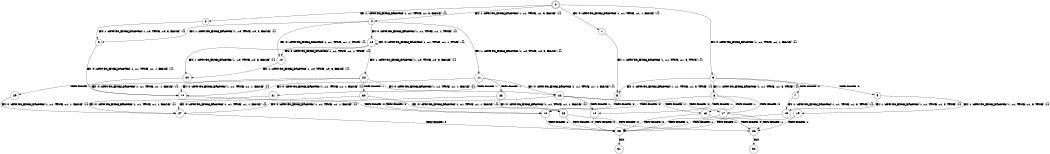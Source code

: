 digraph BCG {
size = "7, 10.5";
center = TRUE;
node [shape = circle];
0 [peripheries = 2];
0 -> 1 [label = "EX !0 !ATOMIC_EXCH_BRANCH (1, +1, TRUE, +1, 1, FALSE) !{}"];
0 -> 2 [label = "EX !1 !ATOMIC_EXCH_BRANCH (1, +1, TRUE, +1, 3, FALSE) !{}"];
0 -> 3 [label = "EX !0 !ATOMIC_EXCH_BRANCH (1, +1, TRUE, +1, 1, FALSE) !{}"];
0 -> 4 [label = "EX !1 !ATOMIC_EXCH_BRANCH (1, +1, TRUE, +1, 3, FALSE) !{}"];
1 -> 5 [label = "EX !1 !ATOMIC_EXCH_BRANCH (1, +1, TRUE, +1, 3, TRUE) !{}"];
2 -> 6 [label = "EX !1 !ATOMIC_EXCH_BRANCH (1, +0, TRUE, +0, 3, FALSE) !{}"];
3 -> 5 [label = "EX !1 !ATOMIC_EXCH_BRANCH (1, +1, TRUE, +1, 3, TRUE) !{}"];
3 -> 7 [label = "TERMINATE !0"];
3 -> 8 [label = "EX !1 !ATOMIC_EXCH_BRANCH (1, +1, TRUE, +1, 3, TRUE) !{}"];
3 -> 9 [label = "TERMINATE !0"];
4 -> 6 [label = "EX !1 !ATOMIC_EXCH_BRANCH (1, +0, TRUE, +0, 3, FALSE) !{}"];
4 -> 10 [label = "EX !0 !ATOMIC_EXCH_BRANCH (1, +1, TRUE, +1, 1, TRUE) !{}"];
4 -> 11 [label = "EX !1 !ATOMIC_EXCH_BRANCH (1, +0, TRUE, +0, 3, FALSE) !{}"];
4 -> 12 [label = "EX !0 !ATOMIC_EXCH_BRANCH (1, +1, TRUE, +1, 1, TRUE) !{}"];
5 -> 13 [label = "TERMINATE !0"];
6 -> 14 [label = "EX !0 !ATOMIC_EXCH_BRANCH (1, +1, TRUE, +1, 1, FALSE) !{}"];
7 -> 15 [label = "EX !1 !ATOMIC_EXCH_BRANCH (1, +1, TRUE, +1, 3, TRUE) !{}"];
8 -> 13 [label = "TERMINATE !0"];
8 -> 16 [label = "TERMINATE !1"];
8 -> 17 [label = "TERMINATE !0"];
8 -> 18 [label = "TERMINATE !1"];
9 -> 15 [label = "EX !1 !ATOMIC_EXCH_BRANCH (1, +1, TRUE, +1, 3, TRUE) !{}"];
9 -> 19 [label = "EX !1 !ATOMIC_EXCH_BRANCH (1, +1, TRUE, +1, 3, TRUE) !{}"];
10 -> 20 [label = "EX !1 !ATOMIC_EXCH_BRANCH (1, +0, TRUE, +0, 3, FALSE) !{}"];
11 -> 14 [label = "EX !0 !ATOMIC_EXCH_BRANCH (1, +1, TRUE, +1, 1, FALSE) !{}"];
11 -> 21 [label = "TERMINATE !1"];
11 -> 22 [label = "EX !0 !ATOMIC_EXCH_BRANCH (1, +1, TRUE, +1, 1, FALSE) !{}"];
11 -> 23 [label = "TERMINATE !1"];
12 -> 10 [label = "EX !0 !ATOMIC_EXCH_BRANCH (1, +1, TRUE, +1, 1, TRUE) !{}"];
12 -> 20 [label = "EX !1 !ATOMIC_EXCH_BRANCH (1, +0, TRUE, +0, 3, FALSE) !{}"];
12 -> 12 [label = "EX !0 !ATOMIC_EXCH_BRANCH (1, +1, TRUE, +1, 1, TRUE) !{}"];
12 -> 24 [label = "EX !1 !ATOMIC_EXCH_BRANCH (1, +0, TRUE, +0, 3, FALSE) !{}"];
13 -> 25 [label = "TERMINATE !1"];
14 -> 13 [label = "TERMINATE !0"];
15 -> 25 [label = "TERMINATE !1"];
16 -> 25 [label = "TERMINATE !0"];
17 -> 25 [label = "TERMINATE !1"];
17 -> 26 [label = "TERMINATE !1"];
18 -> 25 [label = "TERMINATE !0"];
18 -> 26 [label = "TERMINATE !0"];
19 -> 25 [label = "TERMINATE !1"];
19 -> 26 [label = "TERMINATE !1"];
20 -> 14 [label = "EX !0 !ATOMIC_EXCH_BRANCH (1, +1, TRUE, +1, 1, FALSE) !{}"];
21 -> 27 [label = "EX !0 !ATOMIC_EXCH_BRANCH (1, +1, TRUE, +1, 1, FALSE) !{}"];
22 -> 13 [label = "TERMINATE !0"];
22 -> 16 [label = "TERMINATE !1"];
22 -> 17 [label = "TERMINATE !0"];
22 -> 18 [label = "TERMINATE !1"];
23 -> 27 [label = "EX !0 !ATOMIC_EXCH_BRANCH (1, +1, TRUE, +1, 1, FALSE) !{}"];
23 -> 28 [label = "EX !0 !ATOMIC_EXCH_BRANCH (1, +1, TRUE, +1, 1, FALSE) !{}"];
24 -> 14 [label = "EX !0 !ATOMIC_EXCH_BRANCH (1, +1, TRUE, +1, 1, FALSE) !{}"];
24 -> 29 [label = "TERMINATE !1"];
24 -> 22 [label = "EX !0 !ATOMIC_EXCH_BRANCH (1, +1, TRUE, +1, 1, FALSE) !{}"];
24 -> 30 [label = "TERMINATE !1"];
25 -> 31 [label = "exit"];
26 -> 32 [label = "exit"];
27 -> 25 [label = "TERMINATE !0"];
28 -> 25 [label = "TERMINATE !0"];
28 -> 26 [label = "TERMINATE !0"];
29 -> 27 [label = "EX !0 !ATOMIC_EXCH_BRANCH (1, +1, TRUE, +1, 1, FALSE) !{}"];
30 -> 27 [label = "EX !0 !ATOMIC_EXCH_BRANCH (1, +1, TRUE, +1, 1, FALSE) !{}"];
30 -> 28 [label = "EX !0 !ATOMIC_EXCH_BRANCH (1, +1, TRUE, +1, 1, FALSE) !{}"];
}
